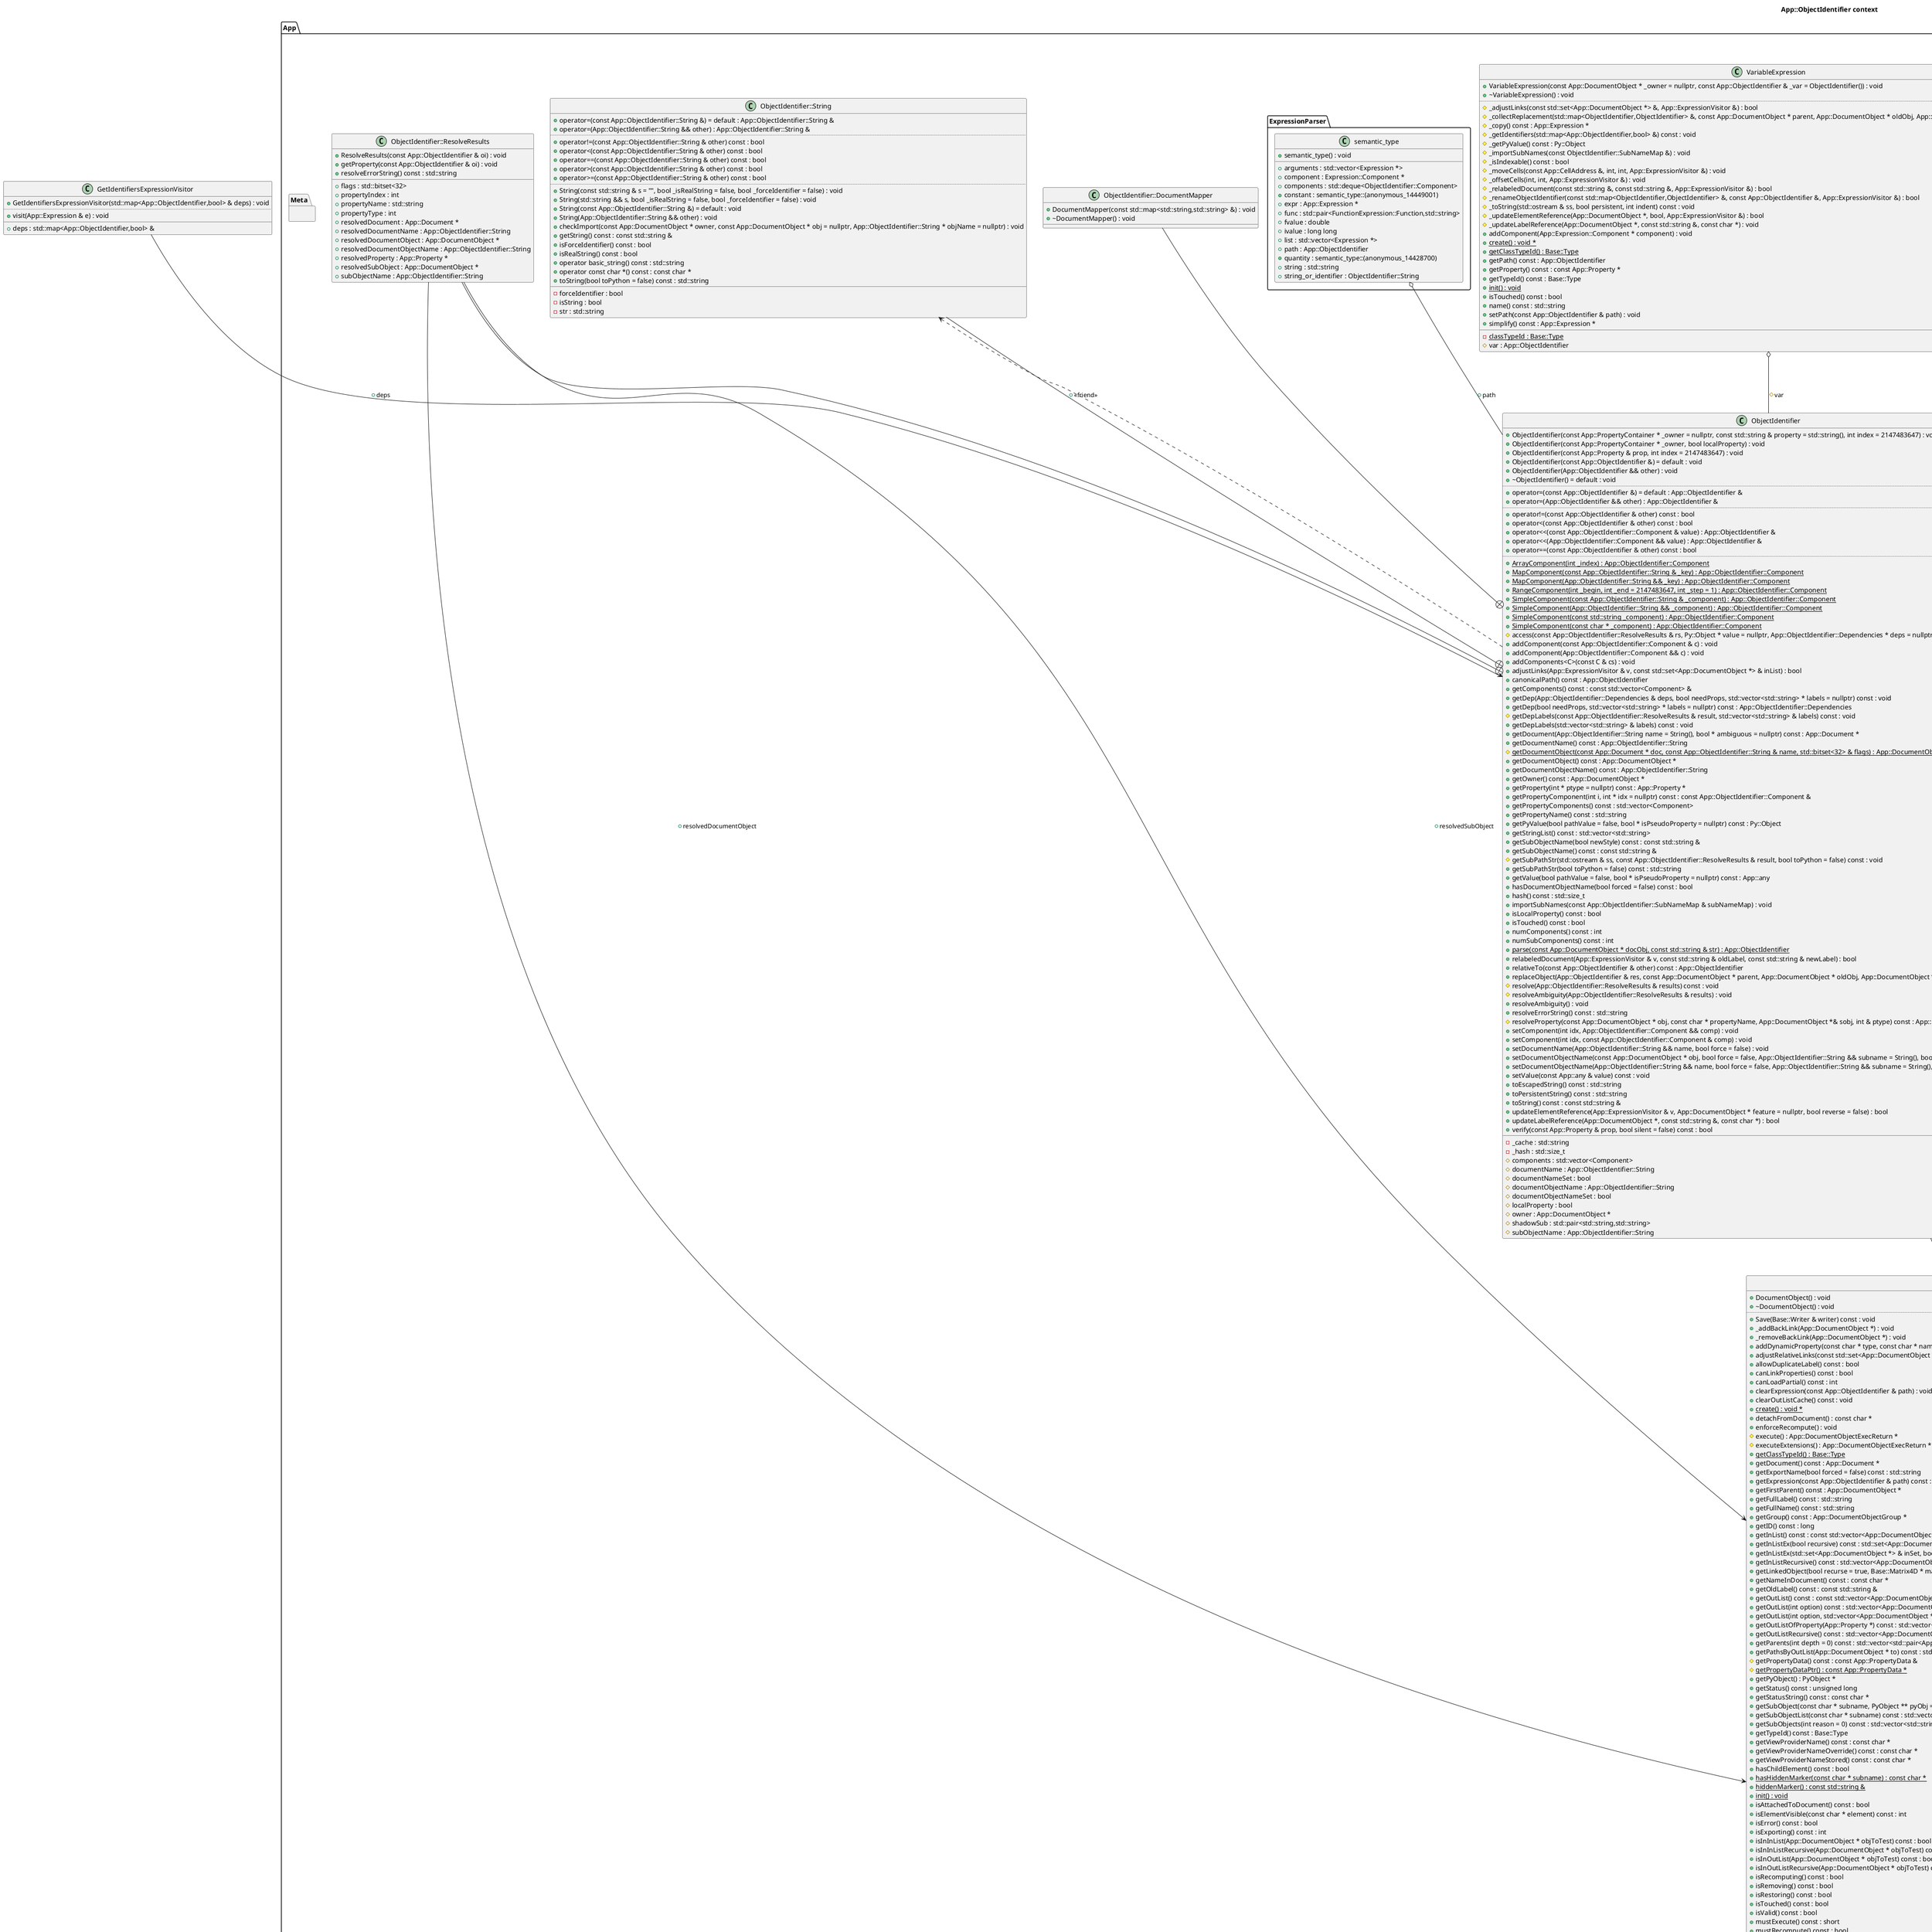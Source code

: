 @startuml
title App::ObjectIdentifier context
package [App] as C_0002285326295477687690 {
class "DocumentObject" as C_0001679842198945066576
class C_0001679842198945066576 [[https://github.com/FreeCAD/FreeCAD/blob/f6708547a9bb3f71a4aaade12109f511a72c207c/src/App/DocumentObject.h#L96{DocumentObject}]] {
+DocumentObject() : void [[[https://github.com/FreeCAD/FreeCAD/blob/f6708547a9bb3f71a4aaade12109f511a72c207c/src/App/DocumentObject.h#L132{DocumentObject}]]]
+~DocumentObject() : void [[[https://github.com/FreeCAD/FreeCAD/blob/f6708547a9bb3f71a4aaade12109f511a72c207c/src/App/DocumentObject.h#L133{~DocumentObject}]]]
..
+Save(Base::Writer & writer) const : void [[[https://github.com/FreeCAD/FreeCAD/blob/f6708547a9bb3f71a4aaade12109f511a72c207c/src/App/DocumentObject.h#L427{Save}]]]
+_addBackLink(App::DocumentObject *) : void [[[https://github.com/FreeCAD/FreeCAD/blob/f6708547a9bb3f71a4aaade12109f511a72c207c/src/App/DocumentObject.h#L274{_addBackLink}]]]
+_removeBackLink(App::DocumentObject *) : void [[[https://github.com/FreeCAD/FreeCAD/blob/f6708547a9bb3f71a4aaade12109f511a72c207c/src/App/DocumentObject.h#L272{_removeBackLink}]]]
+addDynamicProperty(const char * type, const char * name = nullptr, const char * group = nullptr, const char * doc = nullptr, short attr = 0, bool ro = false, bool hidden = false) : App::Property * [[[https://github.com/FreeCAD/FreeCAD/blob/f6708547a9bb3f71a4aaade12109f511a72c207c/src/App/DocumentObject.h#L447{addDynamicProperty}]]]
+adjustRelativeLinks(const std::set<App::DocumentObject *> & inList, std::set<App::DocumentObject *> * visited = nullptr) : bool [[[https://github.com/FreeCAD/FreeCAD/blob/f6708547a9bb3f71a4aaade12109f511a72c207c/src/App/DocumentObject.h#L529{adjustRelativeLinks}]]]
+allowDuplicateLabel() const : bool [[[https://github.com/FreeCAD/FreeCAD/blob/f6708547a9bb3f71a4aaade12109f511a72c207c/src/App/DocumentObject.h#L411{allowDuplicateLabel}]]]
+canLinkProperties() const : bool [[[https://github.com/FreeCAD/FreeCAD/blob/f6708547a9bb3f71a4aaade12109f511a72c207c/src/App/DocumentObject.h#L408{canLinkProperties}]]]
+canLoadPartial() const : int [[[https://github.com/FreeCAD/FreeCAD/blob/f6708547a9bb3f71a4aaade12109f511a72c207c/src/App/DocumentObject.h#L538{canLoadPartial}]]]
+clearExpression(const App::ObjectIdentifier & path) : void [[[https://github.com/FreeCAD/FreeCAD/blob/f6708547a9bb3f71a4aaade12109f511a72c207c/src/App/DocumentObject.h#L433{clearExpression}]]]
+clearOutListCache() const : void [[[https://github.com/FreeCAD/FreeCAD/blob/f6708547a9bb3f71a4aaade12109f511a72c207c/src/App/DocumentObject.h#L235{clearOutListCache}]]]
{static} +create() : void * [[[https://github.com/FreeCAD/FreeCAD/blob/f6708547a9bb3f71a4aaade12109f511a72c207c/src/App/DocumentObject.h#L98{create}]]]
+detachFromDocument() : const char * [[[https://github.com/FreeCAD/FreeCAD/blob/f6708547a9bb3f71a4aaade12109f511a72c207c/src/App/DocumentObject.h#L146{detachFromDocument}]]]
+enforceRecompute() : void [[[https://github.com/FreeCAD/FreeCAD/blob/f6708547a9bb3f71a4aaade12109f511a72c207c/src/App/DocumentObject.h#L158{enforceRecompute}]]]
#execute() : App::DocumentObjectExecReturn * [[[https://github.com/FreeCAD/FreeCAD/blob/f6708547a9bb3f71a4aaade12109f511a72c207c/src/App/DocumentObject.h#L577{execute}]]]
#executeExtensions() : App::DocumentObjectExecReturn * [[[https://github.com/FreeCAD/FreeCAD/blob/f6708547a9bb3f71a4aaade12109f511a72c207c/src/App/DocumentObject.h#L582{executeExtensions}]]]
{static} +getClassTypeId() : Base::Type [[[https://github.com/FreeCAD/FreeCAD/blob/f6708547a9bb3f71a4aaade12109f511a72c207c/src/App/DocumentObject.h#L98{getClassTypeId}]]]
+getDocument() const : App::Document * [[[https://github.com/FreeCAD/FreeCAD/blob/f6708547a9bb3f71a4aaade12109f511a72c207c/src/App/DocumentObject.h#L148{getDocument}]]]
+getExportName(bool forced = false) const : std::string [[[https://github.com/FreeCAD/FreeCAD/blob/f6708547a9bb3f71a4aaade12109f511a72c207c/src/App/DocumentObject.h#L140{getExportName}]]]
+getExpression(const App::ObjectIdentifier & path) const : const PropertyExpressionEngine::ExpressionInfo [[[https://github.com/FreeCAD/FreeCAD/blob/f6708547a9bb3f71a4aaade12109f511a72c207c/src/App/DocumentObject.h#L435{getExpression}]]]
+getFirstParent() const : App::DocumentObject * [[[https://github.com/FreeCAD/FreeCAD/blob/f6708547a9bb3f71a4aaade12109f511a72c207c/src/App/DocumentObject.h#L387{getFirstParent}]]]
+getFullLabel() const : std::string [[[https://github.com/FreeCAD/FreeCAD/blob/f6708547a9bb3f71a4aaade12109f511a72c207c/src/App/DocumentObject.h#L144{getFullLabel}]]]
+getFullName() const : std::string [[[https://github.com/FreeCAD/FreeCAD/blob/f6708547a9bb3f71a4aaade12109f511a72c207c/src/App/DocumentObject.h#L142{getFullName}]]]
+getGroup() const : App::DocumentObjectGroup * [[[https://github.com/FreeCAD/FreeCAD/blob/f6708547a9bb3f71a4aaade12109f511a72c207c/src/App/DocumentObject.h#L261{getGroup}]]]
+getID() const : long [[[https://github.com/FreeCAD/FreeCAD/blob/f6708547a9bb3f71a4aaade12109f511a72c207c/src/App/DocumentObject.h#L138{getID}]]]
+getInList() const : const std::vector<App::DocumentObject *> & [[[https://github.com/FreeCAD/FreeCAD/blob/f6708547a9bb3f71a4aaade12109f511a72c207c/src/App/DocumentObject.h#L242{getInList}]]]
+getInListEx(bool recursive) const : std::set<App::DocumentObject *> [[[https://github.com/FreeCAD/FreeCAD/blob/f6708547a9bb3f71a4aaade12109f511a72c207c/src/App/DocumentObject.h#L258{getInListEx}]]]
+getInListEx(std::set<App::DocumentObject *> & inSet, bool recursive, std::vector<App::DocumentObject *> * inList = nullptr) const : void [[[https://github.com/FreeCAD/FreeCAD/blob/f6708547a9bb3f71a4aaade12109f511a72c207c/src/App/DocumentObject.h#L253{getInListEx}]]]
+getInListRecursive() const : std::vector<App::DocumentObject *> [[[https://github.com/FreeCAD/FreeCAD/blob/f6708547a9bb3f71a4aaade12109f511a72c207c/src/App/DocumentObject.h#L245{getInListRecursive}]]]
+getLinkedObject(bool recurse = true, Base::Matrix4D * mat = nullptr, bool transform = false, int depth = 0) const : App::DocumentObject * [[[https://github.com/FreeCAD/FreeCAD/blob/f6708547a9bb3f71a4aaade12109f511a72c207c/src/App/DocumentObject.h#L404{getLinkedObject}]]]
+getNameInDocument() const : const char * [[[https://github.com/FreeCAD/FreeCAD/blob/f6708547a9bb3f71a4aaade12109f511a72c207c/src/App/DocumentObject.h#L136{getNameInDocument}]]]
+getOldLabel() const : const std::string & [[[https://github.com/FreeCAD/FreeCAD/blob/f6708547a9bb3f71a4aaade12109f511a72c207c/src/App/DocumentObject.h#L439{getOldLabel}]]]
+getOutList() const : const std::vector<App::DocumentObject *> & [[[https://github.com/FreeCAD/FreeCAD/blob/f6708547a9bb3f71a4aaade12109f511a72c207c/src/App/DocumentObject.h#L226{getOutList}]]]
+getOutList(int option) const : std::vector<App::DocumentObject *> [[[https://github.com/FreeCAD/FreeCAD/blob/f6708547a9bb3f71a4aaade12109f511a72c207c/src/App/DocumentObject.h#L227{getOutList}]]]
+getOutList(int option, std::vector<App::DocumentObject *> & res) const : void [[[https://github.com/FreeCAD/FreeCAD/blob/f6708547a9bb3f71a4aaade12109f511a72c207c/src/App/DocumentObject.h#L228{getOutList}]]]
+getOutListOfProperty(App::Property *) const : std::vector<App::DocumentObject *> [[[https://github.com/FreeCAD/FreeCAD/blob/f6708547a9bb3f71a4aaade12109f511a72c207c/src/App/DocumentObject.h#L231{getOutListOfProperty}]]]
+getOutListRecursive() const : std::vector<App::DocumentObject *> [[[https://github.com/FreeCAD/FreeCAD/blob/f6708547a9bb3f71a4aaade12109f511a72c207c/src/App/DocumentObject.h#L233{getOutListRecursive}]]]
+getParents(int depth = 0) const : std::vector<std::pair<App::DocumentObject *,std::string>> [[[https://github.com/FreeCAD/FreeCAD/blob/f6708547a9bb3f71a4aaade12109f511a72c207c/src/App/DocumentObject.h#L384{getParents}]]]
+getPathsByOutList(App::DocumentObject * to) const : std::vector<std::list<App::DocumentObject *>> [[[https://github.com/FreeCAD/FreeCAD/blob/f6708547a9bb3f71a4aaade12109f511a72c207c/src/App/DocumentObject.h#L237{getPathsByOutList}]]]
#getPropertyData() const : const App::PropertyData & [[[https://github.com/FreeCAD/FreeCAD/blob/f6708547a9bb3f71a4aaade12109f511a72c207c/src/App/DocumentObject.h#L98{getPropertyData}]]]
{static} #getPropertyDataPtr() : const App::PropertyData * [[[https://github.com/FreeCAD/FreeCAD/blob/f6708547a9bb3f71a4aaade12109f511a72c207c/src/App/DocumentObject.h#L98{getPropertyDataPtr}]]]
+getPyObject() : PyObject * [[[https://github.com/FreeCAD/FreeCAD/blob/f6708547a9bb3f71a4aaade12109f511a72c207c/src/App/DocumentObject.h#L322{getPyObject}]]]
+getStatus() const : unsigned long [[[https://github.com/FreeCAD/FreeCAD/blob/f6708547a9bb3f71a4aaade12109f511a72c207c/src/App/DocumentObject.h#L179{getStatus}]]]
+getStatusString() const : const char * [[[https://github.com/FreeCAD/FreeCAD/blob/f6708547a9bb3f71a4aaade12109f511a72c207c/src/App/DocumentObject.h#L313{getStatusString}]]]
+getSubObject(const char * subname, PyObject ** pyObj = nullptr, Base::Matrix4D * mat = nullptr, bool transform = true, int depth = 0) const : App::DocumentObject * [[[https://github.com/FreeCAD/FreeCAD/blob/f6708547a9bb3f71a4aaade12109f511a72c207c/src/App/DocumentObject.h#L352{getSubObject}]]]
+getSubObjectList(const char * subname) const : std::vector<DocumentObject *> [[[https://github.com/FreeCAD/FreeCAD/blob/f6708547a9bb3f71a4aaade12109f511a72c207c/src/App/DocumentObject.h#L356{getSubObjectList}]]]
+getSubObjects(int reason = 0) const : std::vector<std::string> [[[https://github.com/FreeCAD/FreeCAD/blob/f6708547a9bb3f71a4aaade12109f511a72c207c/src/App/DocumentObject.h#L381{getSubObjects}]]]
+getTypeId() const : Base::Type [[[https://github.com/FreeCAD/FreeCAD/blob/f6708547a9bb3f71a4aaade12109f511a72c207c/src/App/DocumentObject.h#L98{getTypeId}]]]
+getViewProviderName() const : const char * [[[https://github.com/FreeCAD/FreeCAD/blob/f6708547a9bb3f71a4aaade12109f511a72c207c/src/App/DocumentObject.h#L115{getViewProviderName}]]]
+getViewProviderNameOverride() const : const char * [[[https://github.com/FreeCAD/FreeCAD/blob/f6708547a9bb3f71a4aaade12109f511a72c207c/src/App/DocumentObject.h#L127{getViewProviderNameOverride}]]]
+getViewProviderNameStored() const : const char * [[[https://github.com/FreeCAD/FreeCAD/blob/f6708547a9bb3f71a4aaade12109f511a72c207c/src/App/DocumentObject.h#L441{getViewProviderNameStored}]]]
+hasChildElement() const : bool [[[https://github.com/FreeCAD/FreeCAD/blob/f6708547a9bb3f71a4aaade12109f511a72c207c/src/App/DocumentObject.h#L207{hasChildElement}]]]
{static} +hasHiddenMarker(const char * subname) : const char * [[[https://github.com/FreeCAD/FreeCAD/blob/f6708547a9bb3f71a4aaade12109f511a72c207c/src/App/DocumentObject.h#L565{hasHiddenMarker}]]]
{static} +hiddenMarker() : const std::string & [[[https://github.com/FreeCAD/FreeCAD/blob/f6708547a9bb3f71a4aaade12109f511a72c207c/src/App/DocumentObject.h#L563{hiddenMarker}]]]
{static} +init() : void [[[https://github.com/FreeCAD/FreeCAD/blob/f6708547a9bb3f71a4aaade12109f511a72c207c/src/App/DocumentObject.h#L98{init}]]]
+isAttachedToDocument() const : bool [[[https://github.com/FreeCAD/FreeCAD/blob/f6708547a9bb3f71a4aaade12109f511a72c207c/src/App/DocumentObject.h#L145{isAttachedToDocument}]]]
+isElementVisible(const char * element) const : int [[[https://github.com/FreeCAD/FreeCAD/blob/f6708547a9bb3f71a4aaade12109f511a72c207c/src/App/DocumentObject.h#L204{isElementVisible}]]]
+isError() const : bool [[[https://github.com/FreeCAD/FreeCAD/blob/f6708547a9bb3f71a4aaade12109f511a72c207c/src/App/DocumentObject.h#L168{isError}]]]
+isExporting() const : int [[[https://github.com/FreeCAD/FreeCAD/blob/f6708547a9bb3f71a4aaade12109f511a72c207c/src/App/DocumentObject.h#L184{isExporting}]]]
+isInInList(App::DocumentObject * objToTest) const : bool [[[https://github.com/FreeCAD/FreeCAD/blob/f6708547a9bb3f71a4aaade12109f511a72c207c/src/App/DocumentObject.h#L266{isInInList}]]]
+isInInListRecursive(App::DocumentObject * objToTest) const : bool [[[https://github.com/FreeCAD/FreeCAD/blob/f6708547a9bb3f71a4aaade12109f511a72c207c/src/App/DocumentObject.h#L264{isInInListRecursive}]]]
+isInOutList(App::DocumentObject * objToTest) const : bool [[[https://github.com/FreeCAD/FreeCAD/blob/f6708547a9bb3f71a4aaade12109f511a72c207c/src/App/DocumentObject.h#L270{isInOutList}]]]
+isInOutListRecursive(App::DocumentObject * objToTest) const : bool [[[https://github.com/FreeCAD/FreeCAD/blob/f6708547a9bb3f71a4aaade12109f511a72c207c/src/App/DocumentObject.h#L268{isInOutListRecursive}]]]
+isRecomputing() const : bool [[[https://github.com/FreeCAD/FreeCAD/blob/f6708547a9bb3f71a4aaade12109f511a72c207c/src/App/DocumentObject.h#L173{isRecomputing}]]]
+isRemoving() const : bool [[[https://github.com/FreeCAD/FreeCAD/blob/f6708547a9bb3f71a4aaade12109f511a72c207c/src/App/DocumentObject.h#L177{isRemoving}]]]
+isRestoring() const : bool [[[https://github.com/FreeCAD/FreeCAD/blob/f6708547a9bb3f71a4aaade12109f511a72c207c/src/App/DocumentObject.h#L175{isRestoring}]]]
+isTouched() const : bool [[[https://github.com/FreeCAD/FreeCAD/blob/f6708547a9bb3f71a4aaade12109f511a72c207c/src/App/DocumentObject.h#L156{isTouched}]]]
+isValid() const : bool [[[https://github.com/FreeCAD/FreeCAD/blob/f6708547a9bb3f71a4aaade12109f511a72c207c/src/App/DocumentObject.h#L169{isValid}]]]
+mustExecute() const : short [[[https://github.com/FreeCAD/FreeCAD/blob/f6708547a9bb3f71a4aaade12109f511a72c207c/src/App/DocumentObject.h#L304{mustExecute}]]]
+mustRecompute() const : bool [[[https://github.com/FreeCAD/FreeCAD/blob/f6708547a9bb3f71a4aaade12109f511a72c207c/src/App/DocumentObject.h#L160{mustRecompute}]]]
#onBeforeChange(const App::Property * prop) : void [[[https://github.com/FreeCAD/FreeCAD/blob/f6708547a9bb3f71a4aaade12109f511a72c207c/src/App/DocumentObject.h#L605{onBeforeChange}]]]
+onBeforeChangeLabel(std::string & newLabel) : void [[[https://github.com/FreeCAD/FreeCAD/blob/f6708547a9bb3f71a4aaade12109f511a72c207c/src/App/DocumentObject.h#L419{onBeforeChangeLabel}]]]
#onChanged(const App::Property * prop) : void [[[https://github.com/FreeCAD/FreeCAD/blob/f6708547a9bb3f71a4aaade12109f511a72c207c/src/App/DocumentObject.h#L607{onChanged}]]]
#onDocumentRestored() : void [[[https://github.com/FreeCAD/FreeCAD/blob/f6708547a9bb3f71a4aaade12109f511a72c207c/src/App/DocumentObject.h#L609{onDocumentRestored}]]]
+onLostLinkToObject(App::DocumentObject *) : void [[[https://github.com/FreeCAD/FreeCAD/blob/f6708547a9bb3f71a4aaade12109f511a72c207c/src/App/DocumentObject.h#L321{onLostLinkToObject}]]]
#onPropertyStatusChanged(const App::Property & prop, unsigned long oldStatus) : void [[[https://github.com/FreeCAD/FreeCAD/blob/f6708547a9bb3f71a4aaade12109f511a72c207c/src/App/DocumentObject.h#L620{onPropertyStatusChanged}]]]
#onSettingDocument() : void [[[https://github.com/FreeCAD/FreeCAD/blob/f6708547a9bb3f71a4aaade12109f511a72c207c/src/App/DocumentObject.h#L613{onSettingDocument}]]]
#onUndoRedoFinished() : void [[[https://github.com/FreeCAD/FreeCAD/blob/f6708547a9bb3f71a4aaade12109f511a72c207c/src/App/DocumentObject.h#L611{onUndoRedoFinished}]]]
+onUpdateElementReference(const App::Property *) : void [[[https://github.com/FreeCAD/FreeCAD/blob/f6708547a9bb3f71a4aaade12109f511a72c207c/src/App/DocumentObject.h#L540{onUpdateElementReference}]]]
-printInvalidLinks() const : void [[[https://github.com/FreeCAD/FreeCAD/blob/f6708547a9bb3f71a4aaade12109f511a72c207c/src/App/DocumentObject.h#L623{printInvalidLinks}]]]
+purgeError() : void [[[https://github.com/FreeCAD/FreeCAD/blob/f6708547a9bb3f71a4aaade12109f511a72c207c/src/App/DocumentObject.h#L171{purgeError}]]]
+purgeTouched() : void [[[https://github.com/FreeCAD/FreeCAD/blob/f6708547a9bb3f71a4aaade12109f511a72c207c/src/App/DocumentObject.h#L162{purgeTouched}]]]
#recompute() : App::DocumentObjectExecReturn * [[[https://github.com/FreeCAD/FreeCAD/blob/f6708547a9bb3f71a4aaade12109f511a72c207c/src/App/DocumentObject.h#L569{recompute}]]]
+recomputeFeature(bool recursive = false) : bool [[[https://github.com/FreeCAD/FreeCAD/blob/f6708547a9bb3f71a4aaade12109f511a72c207c/src/App/DocumentObject.h#L310{recomputeFeature}]]]
+redirectSubName(std::ostringstream & ss, App::DocumentObject * topParent, App::DocumentObject * child) const : bool [[[https://github.com/FreeCAD/FreeCAD/blob/f6708547a9bb3f71a4aaade12109f511a72c207c/src/App/DocumentObject.h#L555{redirectSubName}]]]
+removeDynamicProperty(const char * prop) : bool [[[https://github.com/FreeCAD/FreeCAD/blob/f6708547a9bb3f71a4aaade12109f511a72c207c/src/App/DocumentObject.h#L445{removeDynamicProperty}]]]
+renameObjectIdentifiers(const std::map<App::ObjectIdentifier,App::ObjectIdentifier> & paths) : void [[[https://github.com/FreeCAD/FreeCAD/blob/f6708547a9bb3f71a4aaade12109f511a72c207c/src/App/DocumentObject.h#L437{renameObjectIdentifiers}]]]
#resetError() : void [[[https://github.com/FreeCAD/FreeCAD/blob/f6708547a9bb3f71a4aaade12109f511a72c207c/src/App/DocumentObject.h#L601{resetError}]]]
+resolve(const char * subname, App::DocumentObject ** parent = nullptr, std::string * childName = nullptr, const char ** subElement = nullptr, PyObject ** pyObj = nullptr, Base::Matrix4D * mat = nullptr, bool transform = true, int depth = 0) const : App::DocumentObject * [[[https://github.com/FreeCAD/FreeCAD/blob/f6708547a9bb3f71a4aaade12109f511a72c207c/src/App/DocumentObject.h#L464{resolve}]]]
+resolveRelativeLink(std::string & subname, App::DocumentObject *& link, std::string & linkSub) const : App::DocumentObject * [[[https://github.com/FreeCAD/FreeCAD/blob/f6708547a9bb3f71a4aaade12109f511a72c207c/src/App/DocumentObject.h#L512{resolveRelativeLink}]]]
#setDocument(App::Document * doc) : void [[[https://github.com/FreeCAD/FreeCAD/blob/f6708547a9bb3f71a4aaade12109f511a72c207c/src/App/DocumentObject.h#L602{setDocument}]]]
+setElementVisible(const char * element, bool visible) : int [[[https://github.com/FreeCAD/FreeCAD/blob/f6708547a9bb3f71a4aaade12109f511a72c207c/src/App/DocumentObject.h#L197{setElementVisible}]]]
#setError() : void [[[https://github.com/FreeCAD/FreeCAD/blob/f6708547a9bb3f71a4aaade12109f511a72c207c/src/App/DocumentObject.h#L600{setError}]]]
+setExpression(const App::ObjectIdentifier & path, std::shared_ptr<App::Expression> expr) : void [[[https://github.com/FreeCAD/FreeCAD/blob/f6708547a9bb3f71a4aaade12109f511a72c207c/src/App/DocumentObject.h#L431{setExpression}]]]
+setStatus(App::ObjectStatus pos, bool on) : void [[[https://github.com/FreeCAD/FreeCAD/blob/f6708547a9bb3f71a4aaade12109f511a72c207c/src/App/DocumentObject.h#L181{setStatus}]]]
#setupObject() : void [[[https://github.com/FreeCAD/FreeCAD/blob/f6708547a9bb3f71a4aaade12109f511a72c207c/src/App/DocumentObject.h#L615{setupObject}]]]
+testIfLinkDAGCompatible(App::PropertyLinkSub & linkTo) const : bool [[[https://github.com/FreeCAD/FreeCAD/blob/f6708547a9bb3f71a4aaade12109f511a72c207c/src/App/DocumentObject.h#L290{testIfLinkDAGCompatible}]]]
+testIfLinkDAGCompatible(App::PropertyLinkSubList & linksTo) const : bool [[[https://github.com/FreeCAD/FreeCAD/blob/f6708547a9bb3f71a4aaade12109f511a72c207c/src/App/DocumentObject.h#L289{testIfLinkDAGCompatible}]]]
+testIfLinkDAGCompatible(const std::vector<DocumentObject *> & linksTo) const : bool [[[https://github.com/FreeCAD/FreeCAD/blob/f6708547a9bb3f71a4aaade12109f511a72c207c/src/App/DocumentObject.h#L288{testIfLinkDAGCompatible}]]]
+testIfLinkDAGCompatible(App::DocumentObject * linkTo) const : bool [[[https://github.com/FreeCAD/FreeCAD/blob/f6708547a9bb3f71a4aaade12109f511a72c207c/src/App/DocumentObject.h#L287{testIfLinkDAGCompatible}]]]
+testStatus(App::ObjectStatus pos) const : bool [[[https://github.com/FreeCAD/FreeCAD/blob/f6708547a9bb3f71a4aaade12109f511a72c207c/src/App/DocumentObject.h#L180{testStatus}]]]
+touch(bool noRecompute = false) : void [[[https://github.com/FreeCAD/FreeCAD/blob/f6708547a9bb3f71a4aaade12109f511a72c207c/src/App/DocumentObject.h#L154{touch}]]]
#unsetupObject() : void [[[https://github.com/FreeCAD/FreeCAD/blob/f6708547a9bb3f71a4aaade12109f511a72c207c/src/App/DocumentObject.h#L617{unsetupObject}]]]
__
+ExpressionEngine : App::PropertyExpressionEngine [[[https://github.com/FreeCAD/FreeCAD/blob/f6708547a9bb3f71a4aaade12109f511a72c207c/src/App/DocumentObject.h#L104{ExpressionEngine}]]]
+Label : App::PropertyString [[[https://github.com/FreeCAD/FreeCAD/blob/f6708547a9bb3f71a4aaade12109f511a72c207c/src/App/DocumentObject.h#L102{Label}]]]
+Label2 : App::PropertyString [[[https://github.com/FreeCAD/FreeCAD/blob/f6708547a9bb3f71a4aaade12109f511a72c207c/src/App/DocumentObject.h#L103{Label2}]]]
#PythonObject : Py::SmartPtr [[[https://github.com/FreeCAD/FreeCAD/blob/f6708547a9bb3f71a4aaade12109f511a72c207c/src/App/DocumentObject.h#L627{PythonObject}]]]
#StatusBits : std::bitset<32> [[[https://github.com/FreeCAD/FreeCAD/blob/f6708547a9bb3f71a4aaade12109f511a72c207c/src/App/DocumentObject.h#L598{StatusBits}]]]
{static} +StdReturn : App::DocumentObjectExecReturn * [[[https://github.com/FreeCAD/FreeCAD/blob/f6708547a9bb3f71a4aaade12109f511a72c207c/src/App/DocumentObject.h#L425{StdReturn}]]]
+Visibility : App::PropertyBool [[[https://github.com/FreeCAD/FreeCAD/blob/f6708547a9bb3f71a4aaade12109f511a72c207c/src/App/DocumentObject.h#L107{Visibility}]]]
-_Id : long [[[https://github.com/FreeCAD/FreeCAD/blob/f6708547a9bb3f71a4aaade12109f511a72c207c/src/App/DocumentObject.h#L642{_Id}]]]
-_inList : std::vector<App::DocumentObject *> [[[https://github.com/FreeCAD/FreeCAD/blob/f6708547a9bb3f71a4aaade12109f511a72c207c/src/App/DocumentObject.h#L647{_inList}]]]
-_outList : std::vector<App::DocumentObject *> [[[https://github.com/FreeCAD/FreeCAD/blob/f6708547a9bb3f71a4aaade12109f511a72c207c/src/App/DocumentObject.h#L648{_outList}]]]
-_outListCached : bool [[[https://github.com/FreeCAD/FreeCAD/blob/f6708547a9bb3f71a4aaade12109f511a72c207c/src/App/DocumentObject.h#L650{_outListCached}]]]
-_outListMap : std::unordered_map<const char *,App::DocumentObject *,CStringHasher,CStringHasher> [[[https://github.com/FreeCAD/FreeCAD/blob/f6708547a9bb3f71a4aaade12109f511a72c207c/src/App/DocumentObject.h#L649{_outListMap}]]]
#_pDoc : App::Document * [[[https://github.com/FreeCAD/FreeCAD/blob/f6708547a9bb3f71a4aaade12109f511a72c207c/src/App/DocumentObject.h#L629{_pDoc}]]]
-_pcViewProviderName : std::string [[[https://github.com/FreeCAD/FreeCAD/blob/f6708547a9bb3f71a4aaade12109f511a72c207c/src/App/DocumentObject.h#L639{_pcViewProviderName}]]]
{static} -classTypeId : Base::Type [[[https://github.com/FreeCAD/FreeCAD/blob/f6708547a9bb3f71a4aaade12109f511a72c207c/src/App/DocumentObject.h#L98{classTypeId}]]]
#oldLabel : std::string [[[https://github.com/FreeCAD/FreeCAD/blob/f6708547a9bb3f71a4aaade12109f511a72c207c/src/App/DocumentObject.h#L632{oldLabel}]]]
#pcNameInDocument : const std::string * [[[https://github.com/FreeCAD/FreeCAD/blob/f6708547a9bb3f71a4aaade12109f511a72c207c/src/App/DocumentObject.h#L635{pcNameInDocument}]]]
{static} -propertyData : App::PropertyData [[[https://github.com/FreeCAD/FreeCAD/blob/f6708547a9bb3f71a4aaade12109f511a72c207c/src/App/DocumentObject.h#L98{propertyData}]]]
+signalBeforeChange : boost::signals2::signal<void (const App::DocumentObject &,const App::Property &)> [[[https://github.com/FreeCAD/FreeCAD/blob/f6708547a9bb3f71a4aaade12109f511a72c207c/src/App/DocumentObject.h#L110{signalBeforeChange}]]]
+signalChanged : boost::signals2::signal<void (const App::DocumentObject &,const App::Property &)> [[[https://github.com/FreeCAD/FreeCAD/blob/f6708547a9bb3f71a4aaade12109f511a72c207c/src/App/DocumentObject.h#L112{signalChanged}]]]
}
class "ObjectIdentifier" as C_0001199807328132208462
class C_0001199807328132208462 [[https://github.com/FreeCAD/FreeCAD/blob/f6708547a9bb3f71a4aaade12109f511a72c207c/src/App/Property.h#L43{ObjectIdentifier}]] {
+ObjectIdentifier(const App::PropertyContainer * _owner = nullptr, const std::string & property = std::string(), int index = 2147483647) : void [[[https://github.com/FreeCAD/FreeCAD/blob/f6708547a9bb3f71a4aaade12109f511a72c207c/src/App/ObjectIdentifier.h#L259{ObjectIdentifier}]]]
+ObjectIdentifier(const App::PropertyContainer * _owner, bool localProperty) : void [[[https://github.com/FreeCAD/FreeCAD/blob/f6708547a9bb3f71a4aaade12109f511a72c207c/src/App/ObjectIdentifier.h#L262{ObjectIdentifier}]]]
+ObjectIdentifier(const App::Property & prop, int index = 2147483647) : void [[[https://github.com/FreeCAD/FreeCAD/blob/f6708547a9bb3f71a4aaade12109f511a72c207c/src/App/ObjectIdentifier.h#L264{ObjectIdentifier}]]]
+ObjectIdentifier(const App::ObjectIdentifier &) = default : void [[[https://github.com/FreeCAD/FreeCAD/blob/f6708547a9bb3f71a4aaade12109f511a72c207c/src/App/ObjectIdentifier.h#L266{ObjectIdentifier}]]]
+ObjectIdentifier(App::ObjectIdentifier && other) : void [[[https://github.com/FreeCAD/FreeCAD/blob/f6708547a9bb3f71a4aaade12109f511a72c207c/src/App/ObjectIdentifier.h#L266{ObjectIdentifier}]]]
+~ObjectIdentifier() = default : void [[[https://github.com/FreeCAD/FreeCAD/blob/f6708547a9bb3f71a4aaade12109f511a72c207c/src/App/ObjectIdentifier.h#L281{~ObjectIdentifier}]]]
..
+operator=(const App::ObjectIdentifier &) = default : App::ObjectIdentifier & [[[https://github.com/FreeCAD/FreeCAD/blob/f6708547a9bb3f71a4aaade12109f511a72c207c/src/App/ObjectIdentifier.h#L266{operator=}]]]
+operator=(App::ObjectIdentifier && other) : App::ObjectIdentifier & [[[https://github.com/FreeCAD/FreeCAD/blob/f6708547a9bb3f71a4aaade12109f511a72c207c/src/App/ObjectIdentifier.h#L266{operator=}]]]
..
+operator!=(const App::ObjectIdentifier & other) const : bool [[[https://github.com/FreeCAD/FreeCAD/blob/f6708547a9bb3f71a4aaade12109f511a72c207c/src/App/ObjectIdentifier.h#L414{operator!=}]]]
+operator<(const App::ObjectIdentifier & other) const : bool [[[https://github.com/FreeCAD/FreeCAD/blob/f6708547a9bb3f71a4aaade12109f511a72c207c/src/App/ObjectIdentifier.h#L416{operator<}]]]
+operator<<(const App::ObjectIdentifier::Component & value) : App::ObjectIdentifier & [[[https://github.com/FreeCAD/FreeCAD/blob/f6708547a9bb3f71a4aaade12109f511a72c207c/src/App/ObjectIdentifier.h#L409{operator<<}]]]
+operator<<(App::ObjectIdentifier::Component && value) : App::ObjectIdentifier & [[[https://github.com/FreeCAD/FreeCAD/blob/f6708547a9bb3f71a4aaade12109f511a72c207c/src/App/ObjectIdentifier.h#L410{operator<<}]]]
+operator==(const App::ObjectIdentifier & other) const : bool [[[https://github.com/FreeCAD/FreeCAD/blob/f6708547a9bb3f71a4aaade12109f511a72c207c/src/App/ObjectIdentifier.h#L412{operator==}]]]
..
{static} +ArrayComponent(int _index) : App::ObjectIdentifier::Component [[[https://github.com/FreeCAD/FreeCAD/blob/f6708547a9bb3f71a4aaade12109f511a72c207c/src/App/ObjectIdentifier.h#L247{ArrayComponent}]]]
{static} +MapComponent(const App::ObjectIdentifier::String & _key) : App::ObjectIdentifier::Component [[[https://github.com/FreeCAD/FreeCAD/blob/f6708547a9bb3f71a4aaade12109f511a72c207c/src/App/ObjectIdentifier.h#L253{MapComponent}]]]
{static} +MapComponent(App::ObjectIdentifier::String && _key) : App::ObjectIdentifier::Component [[[https://github.com/FreeCAD/FreeCAD/blob/f6708547a9bb3f71a4aaade12109f511a72c207c/src/App/ObjectIdentifier.h#L256{MapComponent}]]]
{static} +RangeComponent(int _begin, int _end = 2147483647, int _step = 1) : App::ObjectIdentifier::Component [[[https://github.com/FreeCAD/FreeCAD/blob/f6708547a9bb3f71a4aaade12109f511a72c207c/src/App/ObjectIdentifier.h#L250{RangeComponent}]]]
{static} +SimpleComponent(const App::ObjectIdentifier::String & _component) : App::ObjectIdentifier::Component [[[https://github.com/FreeCAD/FreeCAD/blob/f6708547a9bb3f71a4aaade12109f511a72c207c/src/App/ObjectIdentifier.h#L238{SimpleComponent}]]]
{static} +SimpleComponent(App::ObjectIdentifier::String && _component) : App::ObjectIdentifier::Component [[[https://github.com/FreeCAD/FreeCAD/blob/f6708547a9bb3f71a4aaade12109f511a72c207c/src/App/ObjectIdentifier.h#L241{SimpleComponent}]]]
{static} +SimpleComponent(const std::string _component) : App::ObjectIdentifier::Component [[[https://github.com/FreeCAD/FreeCAD/blob/f6708547a9bb3f71a4aaade12109f511a72c207c/src/App/ObjectIdentifier.h#L244{SimpleComponent}]]]
{static} +SimpleComponent(const char * _component) : App::ObjectIdentifier::Component [[[https://github.com/FreeCAD/FreeCAD/blob/f6708547a9bb3f71a4aaade12109f511a72c207c/src/App/ObjectIdentifier.h#L235{SimpleComponent}]]]
#access(const App::ObjectIdentifier::ResolveResults & rs, Py::Object * value = nullptr, App::ObjectIdentifier::Dependencies * deps = nullptr) const : Py::Object [[[https://github.com/FreeCAD/FreeCAD/blob/f6708547a9bb3f71a4aaade12109f511a72c207c/src/App/ObjectIdentifier.h#L474{access}]]]
+addComponent(const App::ObjectIdentifier::Component & c) : void [[[https://github.com/FreeCAD/FreeCAD/blob/f6708547a9bb3f71a4aaade12109f511a72c207c/src/App/ObjectIdentifier.h#L286{addComponent}]]]
+addComponent(App::ObjectIdentifier::Component && c) : void [[[https://github.com/FreeCAD/FreeCAD/blob/f6708547a9bb3f71a4aaade12109f511a72c207c/src/App/ObjectIdentifier.h#L292{addComponent}]]]
+addComponents<C>(const C & cs) : void
+adjustLinks(App::ExpressionVisitor & v, const std::set<App::DocumentObject *> & inList) : bool [[[https://github.com/FreeCAD/FreeCAD/blob/f6708547a9bb3f71a4aaade12109f511a72c207c/src/App/ObjectIdentifier.h#L435{adjustLinks}]]]
+canonicalPath() const : App::ObjectIdentifier [[[https://github.com/FreeCAD/FreeCAD/blob/f6708547a9bb3f71a4aaade12109f511a72c207c/src/App/ObjectIdentifier.h#L326{canonicalPath}]]]
+getComponents() const : const std::vector<Component> & [[[https://github.com/FreeCAD/FreeCAD/blob/f6708547a9bb3f71a4aaade12109f511a72c207c/src/App/ObjectIdentifier.h#L308{getComponents}]]]
+getDep(App::ObjectIdentifier::Dependencies & deps, bool needProps, std::vector<std::string> * labels = nullptr) const : void [[[https://github.com/FreeCAD/FreeCAD/blob/f6708547a9bb3f71a4aaade12109f511a72c207c/src/App/ObjectIdentifier.h#L391{getDep}]]]
+getDep(bool needProps, std::vector<std::string> * labels = nullptr) const : App::ObjectIdentifier::Dependencies [[[https://github.com/FreeCAD/FreeCAD/blob/f6708547a9bb3f71a4aaade12109f511a72c207c/src/App/ObjectIdentifier.h#L378{getDep}]]]
#getDepLabels(const App::ObjectIdentifier::ResolveResults & result, std::vector<std::string> & labels) const : void [[[https://github.com/FreeCAD/FreeCAD/blob/f6708547a9bb3f71a4aaade12109f511a72c207c/src/App/ObjectIdentifier.h#L483{getDepLabels}]]]
+getDepLabels(std::vector<std::string> & labels) const : void [[[https://github.com/FreeCAD/FreeCAD/blob/f6708547a9bb3f71a4aaade12109f511a72c207c/src/App/ObjectIdentifier.h#L394{getDepLabels}]]]
+getDocument(App::ObjectIdentifier::String name = String(), bool * ambiguous = nullptr) const : App::Document * [[[https://github.com/FreeCAD/FreeCAD/blob/f6708547a9bb3f71a4aaade12109f511a72c207c/src/App/ObjectIdentifier.h#L396{getDocument}]]]
+getDocumentName() const : App::ObjectIdentifier::String [[[https://github.com/FreeCAD/FreeCAD/blob/f6708547a9bb3f71a4aaade12109f511a72c207c/src/App/ObjectIdentifier.h#L332{getDocumentName}]]]
{static} #getDocumentObject(const App::Document * doc, const App::ObjectIdentifier::String & name, std::bitset<32> & flags) : App::DocumentObject * [[[https://github.com/FreeCAD/FreeCAD/blob/f6708547a9bb3f71a4aaade12109f511a72c207c/src/App/ObjectIdentifier.h#L480{getDocumentObject}]]]
+getDocumentObject() const : App::DocumentObject * [[[https://github.com/FreeCAD/FreeCAD/blob/f6708547a9bb3f71a4aaade12109f511a72c207c/src/App/ObjectIdentifier.h#L398{getDocumentObject}]]]
+getDocumentObjectName() const : App::ObjectIdentifier::String [[[https://github.com/FreeCAD/FreeCAD/blob/f6708547a9bb3f71a4aaade12109f511a72c207c/src/App/ObjectIdentifier.h#L344{getDocumentObjectName}]]]
+getOwner() const : App::DocumentObject * [[[https://github.com/FreeCAD/FreeCAD/blob/f6708547a9bb3f71a4aaade12109f511a72c207c/src/App/ObjectIdentifier.h#L283{getOwner}]]]
+getProperty(int * ptype = nullptr) const : App::Property * [[[https://github.com/FreeCAD/FreeCAD/blob/f6708547a9bb3f71a4aaade12109f511a72c207c/src/App/ObjectIdentifier.h#L324{getProperty}]]]
+getPropertyComponent(int i, int * idx = nullptr) const : const App::ObjectIdentifier::Component & [[[https://github.com/FreeCAD/FreeCAD/blob/f6708547a9bb3f71a4aaade12109f511a72c207c/src/App/ObjectIdentifier.h#L302{getPropertyComponent}]]]
+getPropertyComponents() const : std::vector<Component> [[[https://github.com/FreeCAD/FreeCAD/blob/f6708547a9bb3f71a4aaade12109f511a72c207c/src/App/ObjectIdentifier.h#L307{getPropertyComponents}]]]
+getPropertyName() const : std::string [[[https://github.com/FreeCAD/FreeCAD/blob/f6708547a9bb3f71a4aaade12109f511a72c207c/src/App/ObjectIdentifier.h#L297{getPropertyName}]]]
+getPyValue(bool pathValue = false, bool * isPseudoProperty = nullptr) const : Py::Object [[[https://github.com/FreeCAD/FreeCAD/blob/f6708547a9bb3f71a4aaade12109f511a72c207c/src/App/ObjectIdentifier.h#L422{getPyValue}]]]
+getStringList() const : std::vector<std::string> [[[https://github.com/FreeCAD/FreeCAD/blob/f6708547a9bb3f71a4aaade12109f511a72c207c/src/App/ObjectIdentifier.h#L400{getStringList}]]]
+getSubObjectName(bool newStyle) const : const std::string & [[[https://github.com/FreeCAD/FreeCAD/blob/f6708547a9bb3f71a4aaade12109f511a72c207c/src/App/ObjectIdentifier.h#L346{getSubObjectName}]]]
+getSubObjectName() const : const std::string & [[[https://github.com/FreeCAD/FreeCAD/blob/f6708547a9bb3f71a4aaade12109f511a72c207c/src/App/ObjectIdentifier.h#L347{getSubObjectName}]]]
#getSubPathStr(std::ostream & ss, const App::ObjectIdentifier::ResolveResults & result, bool toPython = false) const : void [[[https://github.com/FreeCAD/FreeCAD/blob/f6708547a9bb3f71a4aaade12109f511a72c207c/src/App/ObjectIdentifier.h#L472{getSubPathStr}]]]
+getSubPathStr(bool toPython = false) const : std::string [[[https://github.com/FreeCAD/FreeCAD/blob/f6708547a9bb3f71a4aaade12109f511a72c207c/src/App/ObjectIdentifier.h#L310{getSubPathStr}]]]
+getValue(bool pathValue = false, bool * isPseudoProperty = nullptr) const : App::any [[[https://github.com/FreeCAD/FreeCAD/blob/f6708547a9bb3f71a4aaade12109f511a72c207c/src/App/ObjectIdentifier.h#L420{getValue}]]]
+hasDocumentObjectName(bool forced = false) const : bool [[[https://github.com/FreeCAD/FreeCAD/blob/f6708547a9bb3f71a4aaade12109f511a72c207c/src/App/ObjectIdentifier.h#L340{hasDocumentObjectName}]]]
+hash() const : std::size_t [[[https://github.com/FreeCAD/FreeCAD/blob/f6708547a9bb3f71a4aaade12109f511a72c207c/src/App/ObjectIdentifier.h#L443{hash}]]]
+importSubNames(const App::ObjectIdentifier::SubNameMap & subNameMap) : void [[[https://github.com/FreeCAD/FreeCAD/blob/f6708547a9bb3f71a4aaade12109f511a72c207c/src/App/ObjectIdentifier.h#L350{importSubNames}]]]
+isLocalProperty() const : bool [[[https://github.com/FreeCAD/FreeCAD/blob/f6708547a9bb3f71a4aaade12109f511a72c207c/src/App/ObjectIdentifier.h#L342{isLocalProperty}]]]
+isTouched() const : bool [[[https://github.com/FreeCAD/FreeCAD/blob/f6708547a9bb3f71a4aaade12109f511a72c207c/src/App/ObjectIdentifier.h#L322{isTouched}]]]
+numComponents() const : int [[[https://github.com/FreeCAD/FreeCAD/blob/f6708547a9bb3f71a4aaade12109f511a72c207c/src/App/ObjectIdentifier.h#L312{numComponents}]]]
+numSubComponents() const : int [[[https://github.com/FreeCAD/FreeCAD/blob/f6708547a9bb3f71a4aaade12109f511a72c207c/src/App/ObjectIdentifier.h#L314{numSubComponents}]]]
{static} +parse(const App::DocumentObject * docObj, const std::string & str) : App::ObjectIdentifier [[[https://github.com/FreeCAD/FreeCAD/blob/f6708547a9bb3f71a4aaade12109f511a72c207c/src/App/ObjectIdentifier.h#L431{parse}]]]
+relabeledDocument(App::ExpressionVisitor & v, const std::string & oldLabel, const std::string & newLabel) : bool [[[https://github.com/FreeCAD/FreeCAD/blob/f6708547a9bb3f71a4aaade12109f511a72c207c/src/App/ObjectIdentifier.h#L354{relabeledDocument}]]]
+relativeTo(const App::ObjectIdentifier & other) const : App::ObjectIdentifier [[[https://github.com/FreeCAD/FreeCAD/blob/f6708547a9bb3f71a4aaade12109f511a72c207c/src/App/ObjectIdentifier.h#L402{relativeTo}]]]
+replaceObject(App::ObjectIdentifier & res, const App::DocumentObject * parent, App::DocumentObject * oldObj, App::DocumentObject * newObj) const : bool [[[https://github.com/FreeCAD/FreeCAD/blob/f6708547a9bb3f71a4aaade12109f511a72c207c/src/App/ObjectIdentifier.h#L404{replaceObject}]]]
#resolve(App::ObjectIdentifier::ResolveResults & results) const : void [[[https://github.com/FreeCAD/FreeCAD/blob/f6708547a9bb3f71a4aaade12109f511a72c207c/src/App/ObjectIdentifier.h#L477{resolve}]]]
#resolveAmbiguity(App::ObjectIdentifier::ResolveResults & results) : void [[[https://github.com/FreeCAD/FreeCAD/blob/f6708547a9bb3f71a4aaade12109f511a72c207c/src/App/ObjectIdentifier.h#L478{resolveAmbiguity}]]]
+resolveAmbiguity() : void [[[https://github.com/FreeCAD/FreeCAD/blob/f6708547a9bb3f71a4aaade12109f511a72c207c/src/App/ObjectIdentifier.h#L439{resolveAmbiguity}]]]
+resolveErrorString() const : std::string [[[https://github.com/FreeCAD/FreeCAD/blob/f6708547a9bb3f71a4aaade12109f511a72c207c/src/App/ObjectIdentifier.h#L433{resolveErrorString}]]]
#resolveProperty(const App::DocumentObject * obj, const char * propertyName, App::DocumentObject *& sobj, int & ptype) const : App::Property * [[[https://github.com/FreeCAD/FreeCAD/blob/f6708547a9bb3f71a4aaade12109f511a72c207c/src/App/ObjectIdentifier.h#L469{resolveProperty}]]]
+setComponent(int idx, App::ObjectIdentifier::Component && comp) : void [[[https://github.com/FreeCAD/FreeCAD/blob/f6708547a9bb3f71a4aaade12109f511a72c207c/src/App/ObjectIdentifier.h#L304{setComponent}]]]
+setComponent(int idx, const App::ObjectIdentifier::Component & comp) : void [[[https://github.com/FreeCAD/FreeCAD/blob/f6708547a9bb3f71a4aaade12109f511a72c207c/src/App/ObjectIdentifier.h#L305{setComponent}]]]
+setDocumentName(App::ObjectIdentifier::String && name, bool force = false) : void [[[https://github.com/FreeCAD/FreeCAD/blob/f6708547a9bb3f71a4aaade12109f511a72c207c/src/App/ObjectIdentifier.h#L330{setDocumentName}]]]
+setDocumentObjectName(const App::DocumentObject * obj, bool force = false, App::ObjectIdentifier::String && subname = String(), bool checkImport = false) : void [[[https://github.com/FreeCAD/FreeCAD/blob/f6708547a9bb3f71a4aaade12109f511a72c207c/src/App/ObjectIdentifier.h#L337{setDocumentObjectName}]]]
+setDocumentObjectName(App::ObjectIdentifier::String && name, bool force = false, App::ObjectIdentifier::String && subname = String(), bool checkImport = false) : void [[[https://github.com/FreeCAD/FreeCAD/blob/f6708547a9bb3f71a4aaade12109f511a72c207c/src/App/ObjectIdentifier.h#L334{setDocumentObjectName}]]]
+setValue(const App::any & value) const : void [[[https://github.com/FreeCAD/FreeCAD/blob/f6708547a9bb3f71a4aaade12109f511a72c207c/src/App/ObjectIdentifier.h#L427{setValue}]]]
+toEscapedString() const : std::string [[[https://github.com/FreeCAD/FreeCAD/blob/f6708547a9bb3f71a4aaade12109f511a72c207c/src/App/ObjectIdentifier.h#L320{toEscapedString}]]]
+toPersistentString() const : std::string [[[https://github.com/FreeCAD/FreeCAD/blob/f6708547a9bb3f71a4aaade12109f511a72c207c/src/App/ObjectIdentifier.h#L318{toPersistentString}]]]
+toString() const : const std::string & [[[https://github.com/FreeCAD/FreeCAD/blob/f6708547a9bb3f71a4aaade12109f511a72c207c/src/App/ObjectIdentifier.h#L316{toString}]]]
+updateElementReference(App::ExpressionVisitor & v, App::DocumentObject * feature = nullptr, bool reverse = false) : bool [[[https://github.com/FreeCAD/FreeCAD/blob/f6708547a9bb3f71a4aaade12109f511a72c207c/src/App/ObjectIdentifier.h#L437{updateElementReference}]]]
+updateLabelReference(App::DocumentObject *, const std::string &, const char *) : bool [[[https://github.com/FreeCAD/FreeCAD/blob/f6708547a9bb3f71a4aaade12109f511a72c207c/src/App/ObjectIdentifier.h#L352{updateLabelReference}]]]
+verify(const App::Property & prop, bool silent = false) const : bool [[[https://github.com/FreeCAD/FreeCAD/blob/f6708547a9bb3f71a4aaade12109f511a72c207c/src/App/ObjectIdentifier.h#L441{verify}]]]
__
-_cache : std::string [[[https://github.com/FreeCAD/FreeCAD/blob/f6708547a9bb3f71a4aaade12109f511a72c207c/src/App/ObjectIdentifier.h#L496{_cache}]]]
-_hash : std::size_t [[[https://github.com/FreeCAD/FreeCAD/blob/f6708547a9bb3f71a4aaade12109f511a72c207c/src/App/ObjectIdentifier.h#L497{_hash}]]]
#components : std::vector<Component> [[[https://github.com/FreeCAD/FreeCAD/blob/f6708547a9bb3f71a4aaade12109f511a72c207c/src/App/ObjectIdentifier.h#L490{components}]]]
#documentName : App::ObjectIdentifier::String [[[https://github.com/FreeCAD/FreeCAD/blob/f6708547a9bb3f71a4aaade12109f511a72c207c/src/App/ObjectIdentifier.h#L486{documentName}]]]
#documentNameSet : bool [[[https://github.com/FreeCAD/FreeCAD/blob/f6708547a9bb3f71a4aaade12109f511a72c207c/src/App/ObjectIdentifier.h#L491{documentNameSet}]]]
#documentObjectName : App::ObjectIdentifier::String [[[https://github.com/FreeCAD/FreeCAD/blob/f6708547a9bb3f71a4aaade12109f511a72c207c/src/App/ObjectIdentifier.h#L487{documentObjectName}]]]
#documentObjectNameSet : bool [[[https://github.com/FreeCAD/FreeCAD/blob/f6708547a9bb3f71a4aaade12109f511a72c207c/src/App/ObjectIdentifier.h#L492{documentObjectNameSet}]]]
#localProperty : bool [[[https://github.com/FreeCAD/FreeCAD/blob/f6708547a9bb3f71a4aaade12109f511a72c207c/src/App/ObjectIdentifier.h#L493{localProperty}]]]
#owner : App::DocumentObject * [[[https://github.com/FreeCAD/FreeCAD/blob/f6708547a9bb3f71a4aaade12109f511a72c207c/src/App/ObjectIdentifier.h#L485{owner}]]]
#shadowSub : std::pair<std::string,std::string> [[[https://github.com/FreeCAD/FreeCAD/blob/f6708547a9bb3f71a4aaade12109f511a72c207c/src/App/ObjectIdentifier.h#L489{shadowSub}]]]
#subObjectName : App::ObjectIdentifier::String [[[https://github.com/FreeCAD/FreeCAD/blob/f6708547a9bb3f71a4aaade12109f511a72c207c/src/App/ObjectIdentifier.h#L488{subObjectName}]]]
}
class "ObjectIdentifier::DocumentMapper" as C_0000095884910746226910
class C_0000095884910746226910 [[https://github.com/FreeCAD/FreeCAD/blob/f6708547a9bb3f71a4aaade12109f511a72c207c/src/App/ObjectIdentifier.h#L73{ObjectIdentifier##DocumentMapper}]] {
+DocumentMapper(const std::map<std::string,std::string> &) : void [[[https://github.com/FreeCAD/FreeCAD/blob/f6708547a9bb3f71a4aaade12109f511a72c207c/src/App/ObjectIdentifier.h#L75{DocumentMapper}]]]
+~DocumentMapper() : void [[[https://github.com/FreeCAD/FreeCAD/blob/f6708547a9bb3f71a4aaade12109f511a72c207c/src/App/ObjectIdentifier.h#L76{~DocumentMapper}]]]
__
}
class "ObjectIdentifier::String" as C_0001224225114064472604
class C_0001224225114064472604 [[https://github.com/FreeCAD/FreeCAD/blob/f6708547a9bb3f71a4aaade12109f511a72c207c/src/App/ObjectIdentifier.h#L79{ObjectIdentifier##String}]] {
+operator=(const App::ObjectIdentifier::String &) = default : App::ObjectIdentifier::String & [[[https://github.com/FreeCAD/FreeCAD/blob/f6708547a9bb3f71a4aaade12109f511a72c207c/src/App/ObjectIdentifier.h#L100{operator=}]]]
+operator=(App::ObjectIdentifier::String && other) : App::ObjectIdentifier::String & [[[https://github.com/FreeCAD/FreeCAD/blob/f6708547a9bb3f71a4aaade12109f511a72c207c/src/App/ObjectIdentifier.h#L100{operator=}]]]
..
+operator!=(const App::ObjectIdentifier::String & other) const : bool [[[https://github.com/FreeCAD/FreeCAD/blob/f6708547a9bb3f71a4aaade12109f511a72c207c/src/App/ObjectIdentifier.h#L128{operator!=}]]]
+operator<(const App::ObjectIdentifier::String & other) const : bool [[[https://github.com/FreeCAD/FreeCAD/blob/f6708547a9bb3f71a4aaade12109f511a72c207c/src/App/ObjectIdentifier.h#L132{operator<}]]]
+operator==(const App::ObjectIdentifier::String & other) const : bool [[[https://github.com/FreeCAD/FreeCAD/blob/f6708547a9bb3f71a4aaade12109f511a72c207c/src/App/ObjectIdentifier.h#L126{operator==}]]]
+operator>(const App::ObjectIdentifier::String & other) const : bool [[[https://github.com/FreeCAD/FreeCAD/blob/f6708547a9bb3f71a4aaade12109f511a72c207c/src/App/ObjectIdentifier.h#L134{operator>}]]]
+operator>=(const App::ObjectIdentifier::String & other) const : bool [[[https://github.com/FreeCAD/FreeCAD/blob/f6708547a9bb3f71a4aaade12109f511a72c207c/src/App/ObjectIdentifier.h#L130{operator>=}]]]
..
+String(const std::string & s = "", bool _isRealString = false, bool _forceIdentifier = false) : void [[[https://github.com/FreeCAD/FreeCAD/blob/f6708547a9bb3f71a4aaade12109f511a72c207c/src/App/ObjectIdentifier.h#L84{String}]]]
+String(std::string && s, bool _isRealString = false, bool _forceIdentifier = false) : void [[[https://github.com/FreeCAD/FreeCAD/blob/f6708547a9bb3f71a4aaade12109f511a72c207c/src/App/ObjectIdentifier.h#L92{String}]]]
+String(const App::ObjectIdentifier::String &) = default : void [[[https://github.com/FreeCAD/FreeCAD/blob/f6708547a9bb3f71a4aaade12109f511a72c207c/src/App/ObjectIdentifier.h#L100{String}]]]
+String(App::ObjectIdentifier::String && other) : void [[[https://github.com/FreeCAD/FreeCAD/blob/f6708547a9bb3f71a4aaade12109f511a72c207c/src/App/ObjectIdentifier.h#L100{String}]]]
+checkImport(const App::DocumentObject * owner, const App::DocumentObject * obj = nullptr, App::ObjectIdentifier::String * objName = nullptr) : void [[[https://github.com/FreeCAD/FreeCAD/blob/f6708547a9bb3f71a4aaade12109f511a72c207c/src/App/ObjectIdentifier.h#L136{checkImport}]]]
+getString() const : const std::string & [[[https://github.com/FreeCAD/FreeCAD/blob/f6708547a9bb3f71a4aaade12109f511a72c207c/src/App/ObjectIdentifier.h#L110{getString}]]]
+isForceIdentifier() const : bool [[[https://github.com/FreeCAD/FreeCAD/blob/f6708547a9bb3f71a4aaade12109f511a72c207c/src/App/ObjectIdentifier.h#L115{isForceIdentifier}]]]
+isRealString() const : bool [[[https://github.com/FreeCAD/FreeCAD/blob/f6708547a9bb3f71a4aaade12109f511a72c207c/src/App/ObjectIdentifier.h#L113{isRealString}]]]
+operator basic_string() const : std::string [[[https://github.com/FreeCAD/FreeCAD/blob/f6708547a9bb3f71a4aaade12109f511a72c207c/src/App/ObjectIdentifier.h#L122{operator basic_string}]]]
+operator const char *() const : const char * [[[https://github.com/FreeCAD/FreeCAD/blob/f6708547a9bb3f71a4aaade12109f511a72c207c/src/App/ObjectIdentifier.h#L124{operator const char *}]]]
+toString(bool toPython = false) const : std::string [[[https://github.com/FreeCAD/FreeCAD/blob/f6708547a9bb3f71a4aaade12109f511a72c207c/src/App/ObjectIdentifier.h#L118{toString}]]]
__
-forceIdentifier : bool [[[https://github.com/FreeCAD/FreeCAD/blob/f6708547a9bb3f71a4aaade12109f511a72c207c/src/App/ObjectIdentifier.h#L142{forceIdentifier}]]]
-isString : bool [[[https://github.com/FreeCAD/FreeCAD/blob/f6708547a9bb3f71a4aaade12109f511a72c207c/src/App/ObjectIdentifier.h#L141{isString}]]]
-str : std::string [[[https://github.com/FreeCAD/FreeCAD/blob/f6708547a9bb3f71a4aaade12109f511a72c207c/src/App/ObjectIdentifier.h#L140{str}]]]
}
class "ObjectIdentifier::Component" as C_0001163873399666310067
class C_0001163873399666310067 [[https://github.com/FreeCAD/FreeCAD/blob/f6708547a9bb3f71a4aaade12109f511a72c207c/src/App/ObjectIdentifier.h#L152{ObjectIdentifier##Component}]] {
+operator=(const App::ObjectIdentifier::Component &) = default : App::ObjectIdentifier::Component & [[[https://github.com/FreeCAD/FreeCAD/blob/f6708547a9bb3f71a4aaade12109f511a72c207c/src/App/ObjectIdentifier.h#L166{operator=}]]]
+operator=(App::ObjectIdentifier::Component && other) : App::ObjectIdentifier::Component & [[[https://github.com/FreeCAD/FreeCAD/blob/f6708547a9bb3f71a4aaade12109f511a72c207c/src/App/ObjectIdentifier.h#L166{operator=}]]]
..
+operator<(const App::ObjectIdentifier::Component & other) const : bool [[[https://github.com/FreeCAD/FreeCAD/blob/f6708547a9bb3f71a4aaade12109f511a72c207c/src/App/ObjectIdentifier.h#L218{operator<}]]]
+operator==(const App::ObjectIdentifier::Component & other) const : bool [[[https://github.com/FreeCAD/FreeCAD/blob/f6708547a9bb3f71a4aaade12109f511a72c207c/src/App/ObjectIdentifier.h#L217{operator==}]]]
..
{static} +ArrayComponent(int _index) : App::ObjectIdentifier::Component [[[https://github.com/FreeCAD/FreeCAD/blob/f6708547a9bb3f71a4aaade12109f511a72c207c/src/App/ObjectIdentifier.h#L185{ArrayComponent}]]]
+Component(App::ObjectIdentifier::Component && other) : void [[[https://github.com/FreeCAD/FreeCAD/blob/f6708547a9bb3f71a4aaade12109f511a72c207c/src/App/ObjectIdentifier.h#L166{Component}]]]
+Component(const App::ObjectIdentifier::String & _name = String(), App::ObjectIdentifier::Component::typeEnum _type = SIMPLE, int begin = 2147483647, int end = 2147483647, int step = 1) : void [[[https://github.com/FreeCAD/FreeCAD/blob/f6708547a9bb3f71a4aaade12109f511a72c207c/src/App/ObjectIdentifier.h#L175{Component}]]]
+Component(App::ObjectIdentifier::String && _name, App::ObjectIdentifier::Component::typeEnum _type = SIMPLE, int begin = 2147483647, int end = 2147483647, int step = 1) : void [[[https://github.com/FreeCAD/FreeCAD/blob/f6708547a9bb3f71a4aaade12109f511a72c207c/src/App/ObjectIdentifier.h#L177{Component}]]]
+Component(const App::ObjectIdentifier::Component &) = default : void [[[https://github.com/FreeCAD/FreeCAD/blob/f6708547a9bb3f71a4aaade12109f511a72c207c/src/App/ObjectIdentifier.h#L166{Component}]]]
{static} +MapComponent(const App::ObjectIdentifier::String & _key) : App::ObjectIdentifier::Component [[[https://github.com/FreeCAD/FreeCAD/blob/f6708547a9bb3f71a4aaade12109f511a72c207c/src/App/ObjectIdentifier.h#L189{MapComponent}]]]
{static} +MapComponent(App::ObjectIdentifier::String && _key) : App::ObjectIdentifier::Component [[[https://github.com/FreeCAD/FreeCAD/blob/f6708547a9bb3f71a4aaade12109f511a72c207c/src/App/ObjectIdentifier.h#L190{MapComponent}]]]
{static} +RangeComponent(int _begin, int _end = 2147483647, int _step = 1) : App::ObjectIdentifier::Component [[[https://github.com/FreeCAD/FreeCAD/blob/f6708547a9bb3f71a4aaade12109f511a72c207c/src/App/ObjectIdentifier.h#L187{RangeComponent}]]]
{static} +SimpleComponent(const char * _component) : App::ObjectIdentifier::Component [[[https://github.com/FreeCAD/FreeCAD/blob/f6708547a9bb3f71a4aaade12109f511a72c207c/src/App/ObjectIdentifier.h#L180{SimpleComponent}]]]
{static} +SimpleComponent(const App::ObjectIdentifier::String & _component) : App::ObjectIdentifier::Component [[[https://github.com/FreeCAD/FreeCAD/blob/f6708547a9bb3f71a4aaade12109f511a72c207c/src/App/ObjectIdentifier.h#L182{SimpleComponent}]]]
{static} +SimpleComponent(App::ObjectIdentifier::String && _component) : App::ObjectIdentifier::Component [[[https://github.com/FreeCAD/FreeCAD/blob/f6708547a9bb3f71a4aaade12109f511a72c207c/src/App/ObjectIdentifier.h#L183{SimpleComponent}]]]
+del(Py::Object & pyobj) const : void [[[https://github.com/FreeCAD/FreeCAD/blob/f6708547a9bb3f71a4aaade12109f511a72c207c/src/App/ObjectIdentifier.h#L222{del}]]]
+get(const Py::Object & pyobj) const : Py::Object [[[https://github.com/FreeCAD/FreeCAD/blob/f6708547a9bb3f71a4aaade12109f511a72c207c/src/App/ObjectIdentifier.h#L220{get}]]]
+getBegin() const : int [[[https://github.com/FreeCAD/FreeCAD/blob/f6708547a9bb3f71a4aaade12109f511a72c207c/src/App/ObjectIdentifier.h#L211{getBegin}]]]
+getEnd() const : int [[[https://github.com/FreeCAD/FreeCAD/blob/f6708547a9bb3f71a4aaade12109f511a72c207c/src/App/ObjectIdentifier.h#L212{getEnd}]]]
+getIndex() const : int [[[https://github.com/FreeCAD/FreeCAD/blob/f6708547a9bb3f71a4aaade12109f511a72c207c/src/App/ObjectIdentifier.h#L208{getIndex}]]]
+getIndex(size_t count) const : size_t [[[https://github.com/FreeCAD/FreeCAD/blob/f6708547a9bb3f71a4aaade12109f511a72c207c/src/App/ObjectIdentifier.h#L209{getIndex}]]]
+getName() const : const std::string & [[[https://github.com/FreeCAD/FreeCAD/blob/f6708547a9bb3f71a4aaade12109f511a72c207c/src/App/ObjectIdentifier.h#L206{getName}]]]
+getStep() const : int [[[https://github.com/FreeCAD/FreeCAD/blob/f6708547a9bb3f71a4aaade12109f511a72c207c/src/App/ObjectIdentifier.h#L213{getStep}]]]
+isArray() const : bool [[[https://github.com/FreeCAD/FreeCAD/blob/f6708547a9bb3f71a4aaade12109f511a72c207c/src/App/ObjectIdentifier.h#L198{isArray}]]]
+isMap() const : bool [[[https://github.com/FreeCAD/FreeCAD/blob/f6708547a9bb3f71a4aaade12109f511a72c207c/src/App/ObjectIdentifier.h#L196{isMap}]]]
+isRange() const : bool [[[https://github.com/FreeCAD/FreeCAD/blob/f6708547a9bb3f71a4aaade12109f511a72c207c/src/App/ObjectIdentifier.h#L200{isRange}]]]
+isSimple() const : bool [[[https://github.com/FreeCAD/FreeCAD/blob/f6708547a9bb3f71a4aaade12109f511a72c207c/src/App/ObjectIdentifier.h#L194{isSimple}]]]
+set(Py::Object & pyobj, const Py::Object & value) const : void [[[https://github.com/FreeCAD/FreeCAD/blob/f6708547a9bb3f71a4aaade12109f511a72c207c/src/App/ObjectIdentifier.h#L221{set}]]]
+toString(std::ostream & ss, bool toPython = false) const : void [[[https://github.com/FreeCAD/FreeCAD/blob/f6708547a9bb3f71a4aaade12109f511a72c207c/src/App/ObjectIdentifier.h#L204{toString}]]]
__
-begin : int [[[https://github.com/FreeCAD/FreeCAD/blob/f6708547a9bb3f71a4aaade12109f511a72c207c/src/App/ObjectIdentifier.h#L228{begin}]]]
-end : int [[[https://github.com/FreeCAD/FreeCAD/blob/f6708547a9bb3f71a4aaade12109f511a72c207c/src/App/ObjectIdentifier.h#L229{end}]]]
-name : App::ObjectIdentifier::String [[[https://github.com/FreeCAD/FreeCAD/blob/f6708547a9bb3f71a4aaade12109f511a72c207c/src/App/ObjectIdentifier.h#L226{name}]]]
-step : int [[[https://github.com/FreeCAD/FreeCAD/blob/f6708547a9bb3f71a4aaade12109f511a72c207c/src/App/ObjectIdentifier.h#L230{step}]]]
-type : App::ObjectIdentifier::Component::typeEnum [[[https://github.com/FreeCAD/FreeCAD/blob/f6708547a9bb3f71a4aaade12109f511a72c207c/src/App/ObjectIdentifier.h#L227{type}]]]
}
class "ObjectIdentifier::ResolveResults" as C_0000209380923109851020
class C_0000209380923109851020 [[https://github.com/FreeCAD/FreeCAD/blob/f6708547a9bb3f71a4aaade12109f511a72c207c/src/App/ObjectIdentifier.h#L447{ObjectIdentifier##ResolveResults}]] {
+ResolveResults(const App::ObjectIdentifier & oi) : void [[[https://github.com/FreeCAD/FreeCAD/blob/f6708547a9bb3f71a4aaade12109f511a72c207c/src/App/ObjectIdentifier.h#L449{ResolveResults}]]]
+getProperty(const App::ObjectIdentifier & oi) : void [[[https://github.com/FreeCAD/FreeCAD/blob/f6708547a9bb3f71a4aaade12109f511a72c207c/src/App/ObjectIdentifier.h#L464{getProperty}]]]
+resolveErrorString() const : std::string [[[https://github.com/FreeCAD/FreeCAD/blob/f6708547a9bb3f71a4aaade12109f511a72c207c/src/App/ObjectIdentifier.h#L463{resolveErrorString}]]]
__
+flags : std::bitset<32> [[[https://github.com/FreeCAD/FreeCAD/blob/f6708547a9bb3f71a4aaade12109f511a72c207c/src/App/ObjectIdentifier.h#L461{flags}]]]
+propertyIndex : int [[[https://github.com/FreeCAD/FreeCAD/blob/f6708547a9bb3f71a4aaade12109f511a72c207c/src/App/ObjectIdentifier.h#L451{propertyIndex}]]]
+propertyName : std::string [[[https://github.com/FreeCAD/FreeCAD/blob/f6708547a9bb3f71a4aaade12109f511a72c207c/src/App/ObjectIdentifier.h#L459{propertyName}]]]
+propertyType : int [[[https://github.com/FreeCAD/FreeCAD/blob/f6708547a9bb3f71a4aaade12109f511a72c207c/src/App/ObjectIdentifier.h#L460{propertyType}]]]
+resolvedDocument : App::Document * [[[https://github.com/FreeCAD/FreeCAD/blob/f6708547a9bb3f71a4aaade12109f511a72c207c/src/App/ObjectIdentifier.h#L452{resolvedDocument}]]]
+resolvedDocumentName : App::ObjectIdentifier::String [[[https://github.com/FreeCAD/FreeCAD/blob/f6708547a9bb3f71a4aaade12109f511a72c207c/src/App/ObjectIdentifier.h#L453{resolvedDocumentName}]]]
+resolvedDocumentObject : App::DocumentObject * [[[https://github.com/FreeCAD/FreeCAD/blob/f6708547a9bb3f71a4aaade12109f511a72c207c/src/App/ObjectIdentifier.h#L454{resolvedDocumentObject}]]]
+resolvedDocumentObjectName : App::ObjectIdentifier::String [[[https://github.com/FreeCAD/FreeCAD/blob/f6708547a9bb3f71a4aaade12109f511a72c207c/src/App/ObjectIdentifier.h#L455{resolvedDocumentObjectName}]]]
+resolvedProperty : App::Property * [[[https://github.com/FreeCAD/FreeCAD/blob/f6708547a9bb3f71a4aaade12109f511a72c207c/src/App/ObjectIdentifier.h#L458{resolvedProperty}]]]
+resolvedSubObject : App::DocumentObject * [[[https://github.com/FreeCAD/FreeCAD/blob/f6708547a9bb3f71a4aaade12109f511a72c207c/src/App/ObjectIdentifier.h#L457{resolvedSubObject}]]]
+subObjectName : App::ObjectIdentifier::String [[[https://github.com/FreeCAD/FreeCAD/blob/f6708547a9bb3f71a4aaade12109f511a72c207c/src/App/ObjectIdentifier.h#L456{subObjectName}]]]
}
class "VariableExpression" as C_0000883863730772502016
class C_0000883863730772502016 [[https://github.com/FreeCAD/FreeCAD/blob/f6708547a9bb3f71a4aaade12109f511a72c207c/src/App/ExpressionParser.h#L355{VariableExpression}]] {
+VariableExpression(const App::DocumentObject * _owner = nullptr, const App::ObjectIdentifier & _var = ObjectIdentifier()) : void [[[https://github.com/FreeCAD/FreeCAD/blob/f6708547a9bb3f71a4aaade12109f511a72c207c/src/App/ExpressionParser.h#L358{VariableExpression}]]]
+~VariableExpression() : void [[[https://github.com/FreeCAD/FreeCAD/blob/f6708547a9bb3f71a4aaade12109f511a72c207c/src/App/ExpressionParser.h#L360{~VariableExpression}]]]
..
#_adjustLinks(const std::set<App::DocumentObject *> &, App::ExpressionVisitor &) : bool [[[https://github.com/FreeCAD/FreeCAD/blob/f6708547a9bb3f71a4aaade12109f511a72c207c/src/App/ExpressionParser.h#L382{_adjustLinks}]]]
#_collectReplacement(std::map<ObjectIdentifier,ObjectIdentifier> &, const App::DocumentObject * parent, App::DocumentObject * oldObj, App::DocumentObject * newObj) const : void [[[https://github.com/FreeCAD/FreeCAD/blob/f6708547a9bb3f71a4aaade12109f511a72c207c/src/App/ExpressionParser.h#L389{_collectReplacement}]]]
#_copy() const : App::Expression * [[[https://github.com/FreeCAD/FreeCAD/blob/f6708547a9bb3f71a4aaade12109f511a72c207c/src/App/ExpressionParser.h#L377{_copy}]]]
#_getIdentifiers(std::map<App::ObjectIdentifier,bool> &) const : void [[[https://github.com/FreeCAD/FreeCAD/blob/f6708547a9bb3f71a4aaade12109f511a72c207c/src/App/ExpressionParser.h#L381{_getIdentifiers}]]]
#_getPyValue() const : Py::Object [[[https://github.com/FreeCAD/FreeCAD/blob/f6708547a9bb3f71a4aaade12109f511a72c207c/src/App/ExpressionParser.h#L378{_getPyValue}]]]
#_importSubNames(const ObjectIdentifier::SubNameMap &) : void [[[https://github.com/FreeCAD/FreeCAD/blob/f6708547a9bb3f71a4aaade12109f511a72c207c/src/App/ExpressionParser.h#L383{_importSubNames}]]]
#_isIndexable() const : bool [[[https://github.com/FreeCAD/FreeCAD/blob/f6708547a9bb3f71a4aaade12109f511a72c207c/src/App/ExpressionParser.h#L380{_isIndexable}]]]
#_moveCells(const App::CellAddress &, int, int, App::ExpressionVisitor &) : void [[[https://github.com/FreeCAD/FreeCAD/blob/f6708547a9bb3f71a4aaade12109f511a72c207c/src/App/ExpressionParser.h#L392{_moveCells}]]]
#_offsetCells(int, int, App::ExpressionVisitor &) : void [[[https://github.com/FreeCAD/FreeCAD/blob/f6708547a9bb3f71a4aaade12109f511a72c207c/src/App/ExpressionParser.h#L393{_offsetCells}]]]
#_relabeledDocument(const std::string &, const std::string &, App::ExpressionVisitor &) : bool [[[https://github.com/FreeCAD/FreeCAD/blob/f6708547a9bb3f71a4aaade12109f511a72c207c/src/App/ExpressionParser.h#L386{_relabeledDocument}]]]
#_renameObjectIdentifier(const std::map<ObjectIdentifier,ObjectIdentifier> &, const App::ObjectIdentifier &, App::ExpressionVisitor &) : bool [[[https://github.com/FreeCAD/FreeCAD/blob/f6708547a9bb3f71a4aaade12109f511a72c207c/src/App/ExpressionParser.h#L387{_renameObjectIdentifier}]]]
#_toString(std::ostream & ss, bool persistent, int indent) const : void [[[https://github.com/FreeCAD/FreeCAD/blob/f6708547a9bb3f71a4aaade12109f511a72c207c/src/App/ExpressionParser.h#L379{_toString}]]]
#_updateElementReference(App::DocumentObject *, bool, App::ExpressionVisitor &) : bool [[[https://github.com/FreeCAD/FreeCAD/blob/f6708547a9bb3f71a4aaade12109f511a72c207c/src/App/ExpressionParser.h#L385{_updateElementReference}]]]
#_updateLabelReference(App::DocumentObject *, const std::string &, const char *) : void [[[https://github.com/FreeCAD/FreeCAD/blob/f6708547a9bb3f71a4aaade12109f511a72c207c/src/App/ExpressionParser.h#L384{_updateLabelReference}]]]
+addComponent(App::Expression::Component * component) : void [[[https://github.com/FreeCAD/FreeCAD/blob/f6708547a9bb3f71a4aaade12109f511a72c207c/src/App/ExpressionParser.h#L374{addComponent}]]]
{static} +create() : void * [[[https://github.com/FreeCAD/FreeCAD/blob/f6708547a9bb3f71a4aaade12109f511a72c207c/src/App/ExpressionParser.h#L356{create}]]]
{static} +getClassTypeId() : Base::Type [[[https://github.com/FreeCAD/FreeCAD/blob/f6708547a9bb3f71a4aaade12109f511a72c207c/src/App/ExpressionParser.h#L356{getClassTypeId}]]]
+getPath() const : App::ObjectIdentifier [[[https://github.com/FreeCAD/FreeCAD/blob/f6708547a9bb3f71a4aaade12109f511a72c207c/src/App/ExpressionParser.h#L368{getPath}]]]
+getProperty() const : const App::Property * [[[https://github.com/FreeCAD/FreeCAD/blob/f6708547a9bb3f71a4aaade12109f511a72c207c/src/App/ExpressionParser.h#L372{getProperty}]]]
+getTypeId() const : Base::Type [[[https://github.com/FreeCAD/FreeCAD/blob/f6708547a9bb3f71a4aaade12109f511a72c207c/src/App/ExpressionParser.h#L356{getTypeId}]]]
{static} +init() : void [[[https://github.com/FreeCAD/FreeCAD/blob/f6708547a9bb3f71a4aaade12109f511a72c207c/src/App/ExpressionParser.h#L356{init}]]]
+isTouched() const : bool [[[https://github.com/FreeCAD/FreeCAD/blob/f6708547a9bb3f71a4aaade12109f511a72c207c/src/App/ExpressionParser.h#L362{isTouched}]]]
+name() const : std::string [[[https://github.com/FreeCAD/FreeCAD/blob/f6708547a9bb3f71a4aaade12109f511a72c207c/src/App/ExpressionParser.h#L366{name}]]]
+setPath(const App::ObjectIdentifier & path) : void [[[https://github.com/FreeCAD/FreeCAD/blob/f6708547a9bb3f71a4aaade12109f511a72c207c/src/App/ExpressionParser.h#L370{setPath}]]]
+simplify() const : App::Expression * [[[https://github.com/FreeCAD/FreeCAD/blob/f6708547a9bb3f71a4aaade12109f511a72c207c/src/App/ExpressionParser.h#L364{simplify}]]]
__
{static} -classTypeId : Base::Type [[[https://github.com/FreeCAD/FreeCAD/blob/f6708547a9bb3f71a4aaade12109f511a72c207c/src/App/ExpressionParser.h#L356{classTypeId}]]]
#var : App::ObjectIdentifier [[[https://github.com/FreeCAD/FreeCAD/blob/f6708547a9bb3f71a4aaade12109f511a72c207c/src/App/ExpressionParser.h#L397{var}]]]
}
package [ExpressionParser] as C_0000905861183269213715 {
class "semantic_type" as C_0000674100793454684111
class C_0000674100793454684111 [[https://github.com/FreeCAD/FreeCAD/blob/f6708547a9bb3f71a4aaade12109f511a72c207c/src/App/ExpressionParser.h#L502{semantic_type}]] {
+semantic_type() : void [[[https://github.com/FreeCAD/FreeCAD/blob/f6708547a9bb3f71a4aaade12109f511a72c207c/src/App/ExpressionParser.h#L523{semantic_type}]]]
__
+arguments : std::vector<Expression *> [[[https://github.com/FreeCAD/FreeCAD/blob/f6708547a9bb3f71a4aaade12109f511a72c207c/src/App/ExpressionParser.h#L518{arguments}]]]
+component : Expression::Component * [[[https://github.com/FreeCAD/FreeCAD/blob/f6708547a9bb3f71a4aaade12109f511a72c207c/src/App/ExpressionParser.h#L508{component}]]]
+components : std::deque<ObjectIdentifier::Component> [[[https://github.com/FreeCAD/FreeCAD/blob/f6708547a9bb3f71a4aaade12109f511a72c207c/src/App/ExpressionParser.h#L511{components}]]]
+constant : semantic_type::(anonymous_14449001) [[[https://github.com/FreeCAD/FreeCAD/blob/f6708547a9bb3f71a4aaade12109f511a72c207c/src/App/ExpressionParser.h#L517{constant}]]]
+expr : App::Expression * [[[https://github.com/FreeCAD/FreeCAD/blob/f6708547a9bb3f71a4aaade12109f511a72c207c/src/App/ExpressionParser.h#L509{expr}]]]
+func : std::pair<FunctionExpression::Function,std::string> [[[https://github.com/FreeCAD/FreeCAD/blob/f6708547a9bb3f71a4aaade12109f511a72c207c/src/App/ExpressionParser.h#L521{func}]]]
+fvalue : double [[[https://github.com/FreeCAD/FreeCAD/blob/f6708547a9bb3f71a4aaade12109f511a72c207c/src/App/ExpressionParser.h#L513{fvalue}]]]
+ivalue : long long [[[https://github.com/FreeCAD/FreeCAD/blob/f6708547a9bb3f71a4aaade12109f511a72c207c/src/App/ExpressionParser.h#L512{ivalue}]]]
+list : std::vector<Expression *> [[[https://github.com/FreeCAD/FreeCAD/blob/f6708547a9bb3f71a4aaade12109f511a72c207c/src/App/ExpressionParser.h#L519{list}]]]
+path : App::ObjectIdentifier [[[https://github.com/FreeCAD/FreeCAD/blob/f6708547a9bb3f71a4aaade12109f511a72c207c/src/App/ExpressionParser.h#L510{path}]]]
+quantity : semantic_type::(anonymous_14428700) [[[https://github.com/FreeCAD/FreeCAD/blob/f6708547a9bb3f71a4aaade12109f511a72c207c/src/App/ExpressionParser.h#L507{quantity}]]]
+string : std::string [[[https://github.com/FreeCAD/FreeCAD/blob/f6708547a9bb3f71a4aaade12109f511a72c207c/src/App/ExpressionParser.h#L520{string}]]]
+string_or_identifier : ObjectIdentifier::String [[[https://github.com/FreeCAD/FreeCAD/blob/f6708547a9bb3f71a4aaade12109f511a72c207c/src/App/ExpressionParser.h#L522{string_or_identifier}]]]
}
}
package [Meta] as C_0002283864520314866053 {
}
class "RenameObjectIdentifierExpressionVisitor<P>" as C_0001120211692563541554
class C_0001120211692563541554 [[https://github.com/FreeCAD/FreeCAD/blob/f6708547a9bb3f71a4aaade12109f511a72c207c/src/App/ExpressionVisitors.h#L35{RenameObjectIdentifierExpressionVisitor}]] {
+RenameObjectIdentifierExpressionVisitor(P & _prop, const std::map<ObjectIdentifier,ObjectIdentifier> & _paths, const App::ObjectIdentifier & _owner) : void [[[https://github.com/FreeCAD/FreeCAD/blob/f6708547a9bb3f71a4aaade12109f511a72c207c/src/App/ExpressionVisitors.h#L37{RenameObjectIdentifierExpressionVisitor}]]]
..
+visit(App::Expression & node) : void [[[https://github.com/FreeCAD/FreeCAD/blob/f6708547a9bb3f71a4aaade12109f511a72c207c/src/App/ExpressionVisitors.h#L47{visit}]]]
__
-owner : const App::ObjectIdentifier [[[https://github.com/FreeCAD/FreeCAD/blob/f6708547a9bb3f71a4aaade12109f511a72c207c/src/App/ExpressionVisitors.h#L53{owner}]]]
-paths : const std::map<ObjectIdentifier,ObjectIdentifier> & [[[https://github.com/FreeCAD/FreeCAD/blob/f6708547a9bb3f71a4aaade12109f511a72c207c/src/App/ExpressionVisitors.h#L52{paths}]]]
}
}
class "GetIdentifiersExpressionVisitor" as C_0001268376717080695130
class C_0001268376717080695130 [[https://github.com/FreeCAD/FreeCAD/blob/f6708547a9bb3f71a4aaade12109f511a72c207c/src/App/Expression.cpp#L943{GetIdentifiersExpressionVisitor}]] {
+GetIdentifiersExpressionVisitor(std::map<App::ObjectIdentifier,bool> & deps) : void [[[https://github.com/FreeCAD/FreeCAD/blob/f6708547a9bb3f71a4aaade12109f511a72c207c/src/App/Expression.cpp#L945{GetIdentifiersExpressionVisitor}]]]
..
+visit(App::Expression & e) : void [[[https://github.com/FreeCAD/FreeCAD/blob/f6708547a9bb3f71a4aaade12109f511a72c207c/src/App/Expression.cpp#L949{visit}]]]
__
+deps : std::map<App::ObjectIdentifier,bool> & [[[https://github.com/FreeCAD/FreeCAD/blob/f6708547a9bb3f71a4aaade12109f511a72c207c/src/App/Expression.cpp#L953{deps}]]]
}
class "ReplaceObjectExpressionVisitor" as C_0000343384098752527980
class C_0000343384098752527980 [[https://github.com/FreeCAD/FreeCAD/blob/f6708547a9bb3f71a4aaade12109f511a72c207c/src/App/Expression.cpp#L1067{ReplaceObjectExpressionVisitor}]] {
+ReplaceObjectExpressionVisitor(const App::DocumentObject * parent, App::DocumentObject * oldObj, App::DocumentObject * newObj) : void [[[https://github.com/FreeCAD/FreeCAD/blob/f6708547a9bb3f71a4aaade12109f511a72c207c/src/App/Expression.cpp#L1069{ReplaceObjectExpressionVisitor}]]]
..
+visit(App::Expression & e) : void [[[https://github.com/FreeCAD/FreeCAD/blob/f6708547a9bb3f71a4aaade12109f511a72c207c/src/App/Expression.cpp#L1075{visit}]]]
__
+collect : bool [[[https://github.com/FreeCAD/FreeCAD/blob/f6708547a9bb3f71a4aaade12109f511a72c207c/src/App/Expression.cpp#L1087{collect}]]]
+dummy : App::ObjectIdentifier [[[https://github.com/FreeCAD/FreeCAD/blob/f6708547a9bb3f71a4aaade12109f511a72c207c/src/App/Expression.cpp#L1085{dummy}]]]
+newObj : App::DocumentObject * [[[https://github.com/FreeCAD/FreeCAD/blob/f6708547a9bb3f71a4aaade12109f511a72c207c/src/App/Expression.cpp#L1084{newObj}]]]
+oldObj : App::DocumentObject * [[[https://github.com/FreeCAD/FreeCAD/blob/f6708547a9bb3f71a4aaade12109f511a72c207c/src/App/Expression.cpp#L1083{oldObj}]]]
+parent : const App::DocumentObject * [[[https://github.com/FreeCAD/FreeCAD/blob/f6708547a9bb3f71a4aaade12109f511a72c207c/src/App/Expression.cpp#L1082{parent}]]]
+paths : std::map<ObjectIdentifier,ObjectIdentifier> [[[https://github.com/FreeCAD/FreeCAD/blob/f6708547a9bb3f71a4aaade12109f511a72c207c/src/App/Expression.cpp#L1086{paths}]]]
}
C_0001199807328132208462 --> C_0001679842198945066576 : #owner
C_0000095884910746226910 --+ C_0001199807328132208462
C_0001224225114064472604 --+ C_0001199807328132208462
C_0001224225114064472604 <.. C_0001199807328132208462 : +<<friend>>
C_0001163873399666310067 --+ C_0001199807328132208462
C_0001163873399666310067 <.. C_0001199807328132208462 : +<<friend>>
C_0000209380923109851020 --+ C_0001199807328132208462
C_0000209380923109851020 --> C_0001679842198945066576 : +resolvedDocumentObject
C_0000209380923109851020 --> C_0001679842198945066576 : +resolvedSubObject
C_0000883863730772502016 o-- C_0001199807328132208462 : #var
C_0000674100793454684111 o-- C_0001199807328132208462 : +path
C_0001120211692563541554 --> C_0001199807328132208462 : -paths
C_0001120211692563541554 o-- C_0001199807328132208462 : -owner
C_0001268376717080695130 --> C_0001199807328132208462 : +deps
C_0000343384098752527980 --> C_0001679842198945066576 : +parent
C_0000343384098752527980 --> C_0001679842198945066576 : +oldObj
C_0000343384098752527980 --> C_0001679842198945066576 : +newObj
C_0000343384098752527980 o-- C_0001199807328132208462 : +dummy

'Generated with clang-uml, version 0.4.0-14-g26abb71
'LLVM version Ubuntu clang version 15.0.7
@enduml
